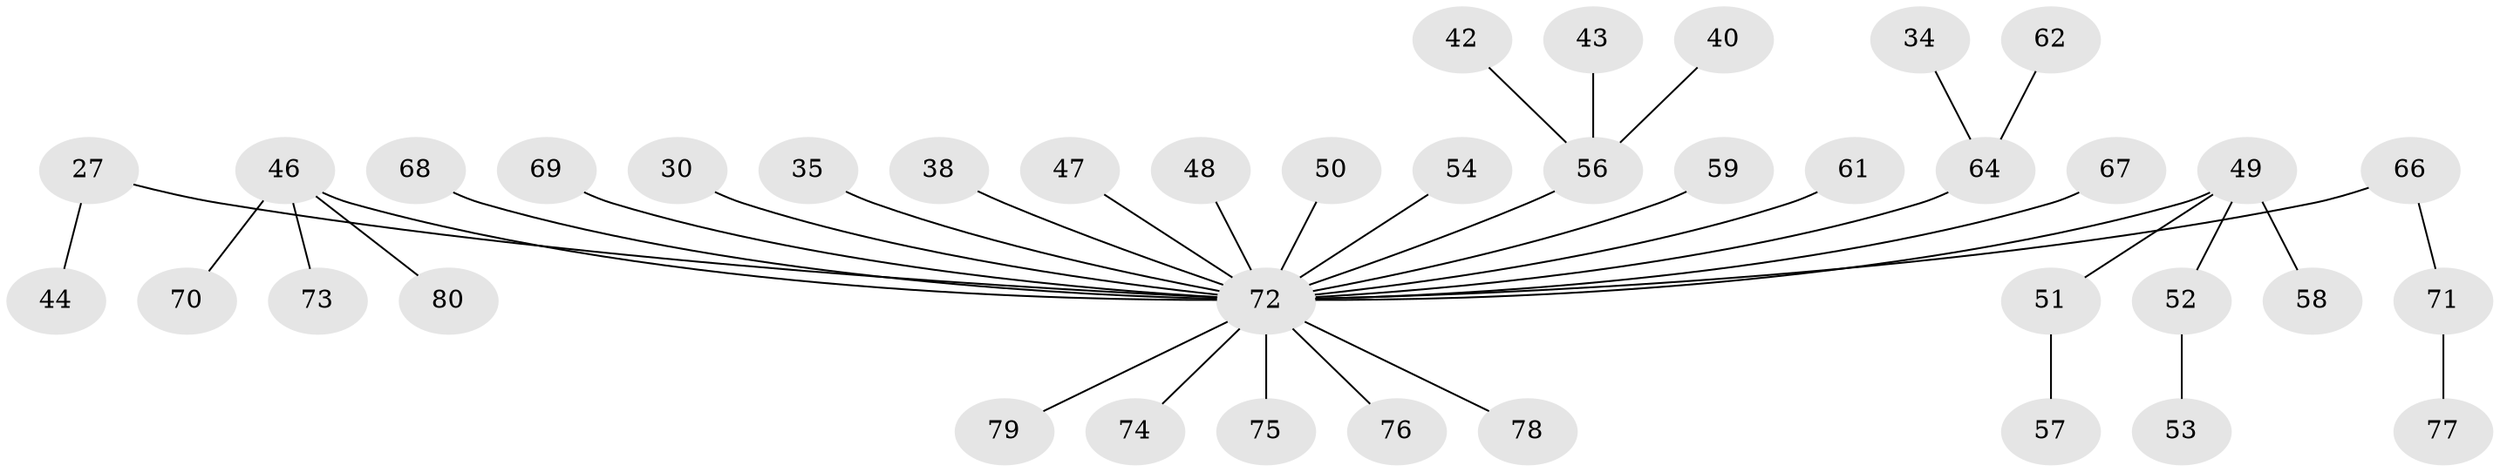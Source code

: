 // original degree distribution, {4: 0.0625, 3: 0.15, 6: 0.025, 2: 0.2625, 5: 0.025, 1: 0.475}
// Generated by graph-tools (version 1.1) at 2025/53/03/09/25 04:53:48]
// undirected, 40 vertices, 39 edges
graph export_dot {
graph [start="1"]
  node [color=gray90,style=filled];
  27;
  30;
  34;
  35 [super="+25"];
  38;
  40;
  42;
  43;
  44;
  46;
  47;
  48;
  49 [super="+19"];
  50;
  51;
  52;
  53;
  54;
  56 [super="+39"];
  57;
  58;
  59;
  61;
  62;
  64 [super="+9+15+36"];
  66;
  67;
  68;
  69;
  70;
  71;
  72 [super="+31+65+41+16+23+26+55+60+32+33+37+29+45"];
  73;
  74;
  75;
  76;
  77;
  78;
  79;
  80;
  27 -- 44;
  27 -- 72;
  30 -- 72;
  34 -- 64;
  35 -- 72;
  38 -- 72;
  40 -- 56;
  42 -- 56;
  43 -- 56;
  46 -- 70;
  46 -- 73;
  46 -- 80;
  46 -- 72;
  47 -- 72;
  48 -- 72;
  49 -- 51;
  49 -- 52;
  49 -- 58;
  49 -- 72;
  50 -- 72;
  51 -- 57;
  52 -- 53;
  54 -- 72;
  56 -- 72;
  59 -- 72;
  61 -- 72;
  62 -- 64;
  64 -- 72;
  66 -- 71;
  66 -- 72;
  67 -- 72;
  68 -- 72;
  69 -- 72;
  71 -- 77;
  72 -- 74;
  72 -- 75;
  72 -- 76;
  72 -- 79;
  72 -- 78;
}
